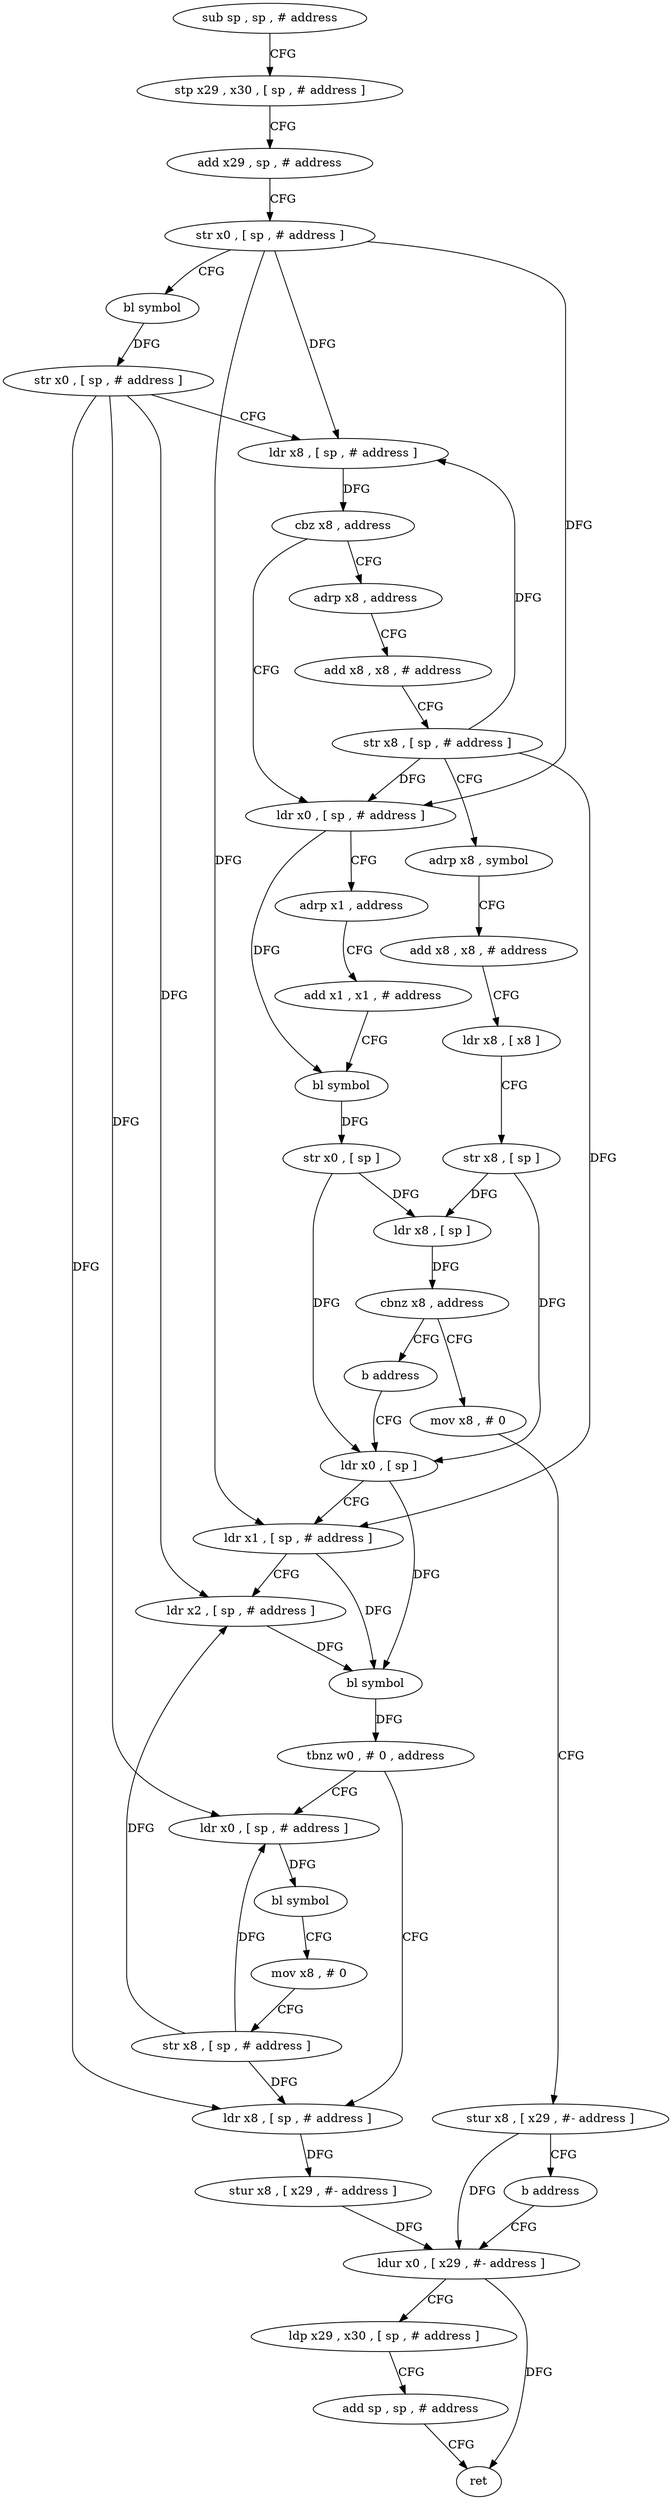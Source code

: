 digraph "func" {
"4215080" [label = "sub sp , sp , # address" ]
"4215084" [label = "stp x29 , x30 , [ sp , # address ]" ]
"4215088" [label = "add x29 , sp , # address" ]
"4215092" [label = "str x0 , [ sp , # address ]" ]
"4215096" [label = "bl symbol" ]
"4215100" [label = "str x0 , [ sp , # address ]" ]
"4215104" [label = "ldr x8 , [ sp , # address ]" ]
"4215108" [label = "cbz x8 , address" ]
"4215156" [label = "adrp x8 , address" ]
"4215112" [label = "ldr x0 , [ sp , # address ]" ]
"4215160" [label = "add x8 , x8 , # address" ]
"4215164" [label = "str x8 , [ sp , # address ]" ]
"4215168" [label = "adrp x8 , symbol" ]
"4215172" [label = "add x8 , x8 , # address" ]
"4215176" [label = "ldr x8 , [ x8 ]" ]
"4215180" [label = "str x8 , [ sp ]" ]
"4215184" [label = "ldr x0 , [ sp ]" ]
"4215116" [label = "adrp x1 , address" ]
"4215120" [label = "add x1 , x1 , # address" ]
"4215124" [label = "bl symbol" ]
"4215128" [label = "str x0 , [ sp ]" ]
"4215132" [label = "ldr x8 , [ sp ]" ]
"4215136" [label = "cbnz x8 , address" ]
"4215152" [label = "b address" ]
"4215140" [label = "mov x8 , # 0" ]
"4215220" [label = "ldr x8 , [ sp , # address ]" ]
"4215224" [label = "stur x8 , [ x29 , #- address ]" ]
"4215228" [label = "ldur x0 , [ x29 , #- address ]" ]
"4215204" [label = "ldr x0 , [ sp , # address ]" ]
"4215208" [label = "bl symbol" ]
"4215212" [label = "mov x8 , # 0" ]
"4215216" [label = "str x8 , [ sp , # address ]" ]
"4215144" [label = "stur x8 , [ x29 , #- address ]" ]
"4215148" [label = "b address" ]
"4215188" [label = "ldr x1 , [ sp , # address ]" ]
"4215192" [label = "ldr x2 , [ sp , # address ]" ]
"4215196" [label = "bl symbol" ]
"4215200" [label = "tbnz w0 , # 0 , address" ]
"4215232" [label = "ldp x29 , x30 , [ sp , # address ]" ]
"4215236" [label = "add sp , sp , # address" ]
"4215240" [label = "ret" ]
"4215080" -> "4215084" [ label = "CFG" ]
"4215084" -> "4215088" [ label = "CFG" ]
"4215088" -> "4215092" [ label = "CFG" ]
"4215092" -> "4215096" [ label = "CFG" ]
"4215092" -> "4215104" [ label = "DFG" ]
"4215092" -> "4215112" [ label = "DFG" ]
"4215092" -> "4215188" [ label = "DFG" ]
"4215096" -> "4215100" [ label = "DFG" ]
"4215100" -> "4215104" [ label = "CFG" ]
"4215100" -> "4215192" [ label = "DFG" ]
"4215100" -> "4215220" [ label = "DFG" ]
"4215100" -> "4215204" [ label = "DFG" ]
"4215104" -> "4215108" [ label = "DFG" ]
"4215108" -> "4215156" [ label = "CFG" ]
"4215108" -> "4215112" [ label = "CFG" ]
"4215156" -> "4215160" [ label = "CFG" ]
"4215112" -> "4215116" [ label = "CFG" ]
"4215112" -> "4215124" [ label = "DFG" ]
"4215160" -> "4215164" [ label = "CFG" ]
"4215164" -> "4215168" [ label = "CFG" ]
"4215164" -> "4215104" [ label = "DFG" ]
"4215164" -> "4215112" [ label = "DFG" ]
"4215164" -> "4215188" [ label = "DFG" ]
"4215168" -> "4215172" [ label = "CFG" ]
"4215172" -> "4215176" [ label = "CFG" ]
"4215176" -> "4215180" [ label = "CFG" ]
"4215180" -> "4215184" [ label = "DFG" ]
"4215180" -> "4215132" [ label = "DFG" ]
"4215184" -> "4215188" [ label = "CFG" ]
"4215184" -> "4215196" [ label = "DFG" ]
"4215116" -> "4215120" [ label = "CFG" ]
"4215120" -> "4215124" [ label = "CFG" ]
"4215124" -> "4215128" [ label = "DFG" ]
"4215128" -> "4215132" [ label = "DFG" ]
"4215128" -> "4215184" [ label = "DFG" ]
"4215132" -> "4215136" [ label = "DFG" ]
"4215136" -> "4215152" [ label = "CFG" ]
"4215136" -> "4215140" [ label = "CFG" ]
"4215152" -> "4215184" [ label = "CFG" ]
"4215140" -> "4215144" [ label = "CFG" ]
"4215220" -> "4215224" [ label = "DFG" ]
"4215224" -> "4215228" [ label = "DFG" ]
"4215228" -> "4215232" [ label = "CFG" ]
"4215228" -> "4215240" [ label = "DFG" ]
"4215204" -> "4215208" [ label = "DFG" ]
"4215208" -> "4215212" [ label = "CFG" ]
"4215212" -> "4215216" [ label = "CFG" ]
"4215216" -> "4215220" [ label = "DFG" ]
"4215216" -> "4215192" [ label = "DFG" ]
"4215216" -> "4215204" [ label = "DFG" ]
"4215144" -> "4215148" [ label = "CFG" ]
"4215144" -> "4215228" [ label = "DFG" ]
"4215148" -> "4215228" [ label = "CFG" ]
"4215188" -> "4215192" [ label = "CFG" ]
"4215188" -> "4215196" [ label = "DFG" ]
"4215192" -> "4215196" [ label = "DFG" ]
"4215196" -> "4215200" [ label = "DFG" ]
"4215200" -> "4215220" [ label = "CFG" ]
"4215200" -> "4215204" [ label = "CFG" ]
"4215232" -> "4215236" [ label = "CFG" ]
"4215236" -> "4215240" [ label = "CFG" ]
}
